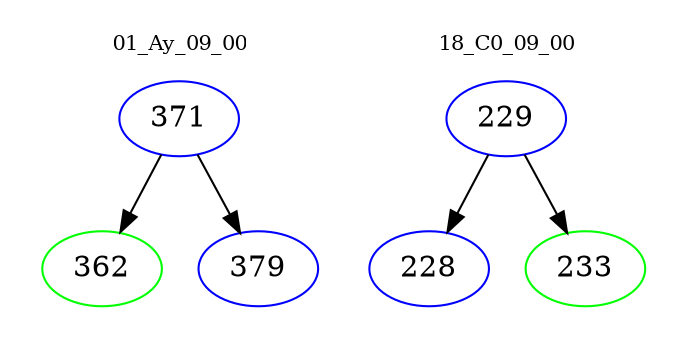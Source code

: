 digraph{
subgraph cluster_0 {
color = white
label = "01_Ay_09_00";
fontsize=10;
T0_371 [label="371", color="blue"]
T0_371 -> T0_362 [color="black"]
T0_362 [label="362", color="green"]
T0_371 -> T0_379 [color="black"]
T0_379 [label="379", color="blue"]
}
subgraph cluster_1 {
color = white
label = "18_C0_09_00";
fontsize=10;
T1_229 [label="229", color="blue"]
T1_229 -> T1_228 [color="black"]
T1_228 [label="228", color="blue"]
T1_229 -> T1_233 [color="black"]
T1_233 [label="233", color="green"]
}
}
